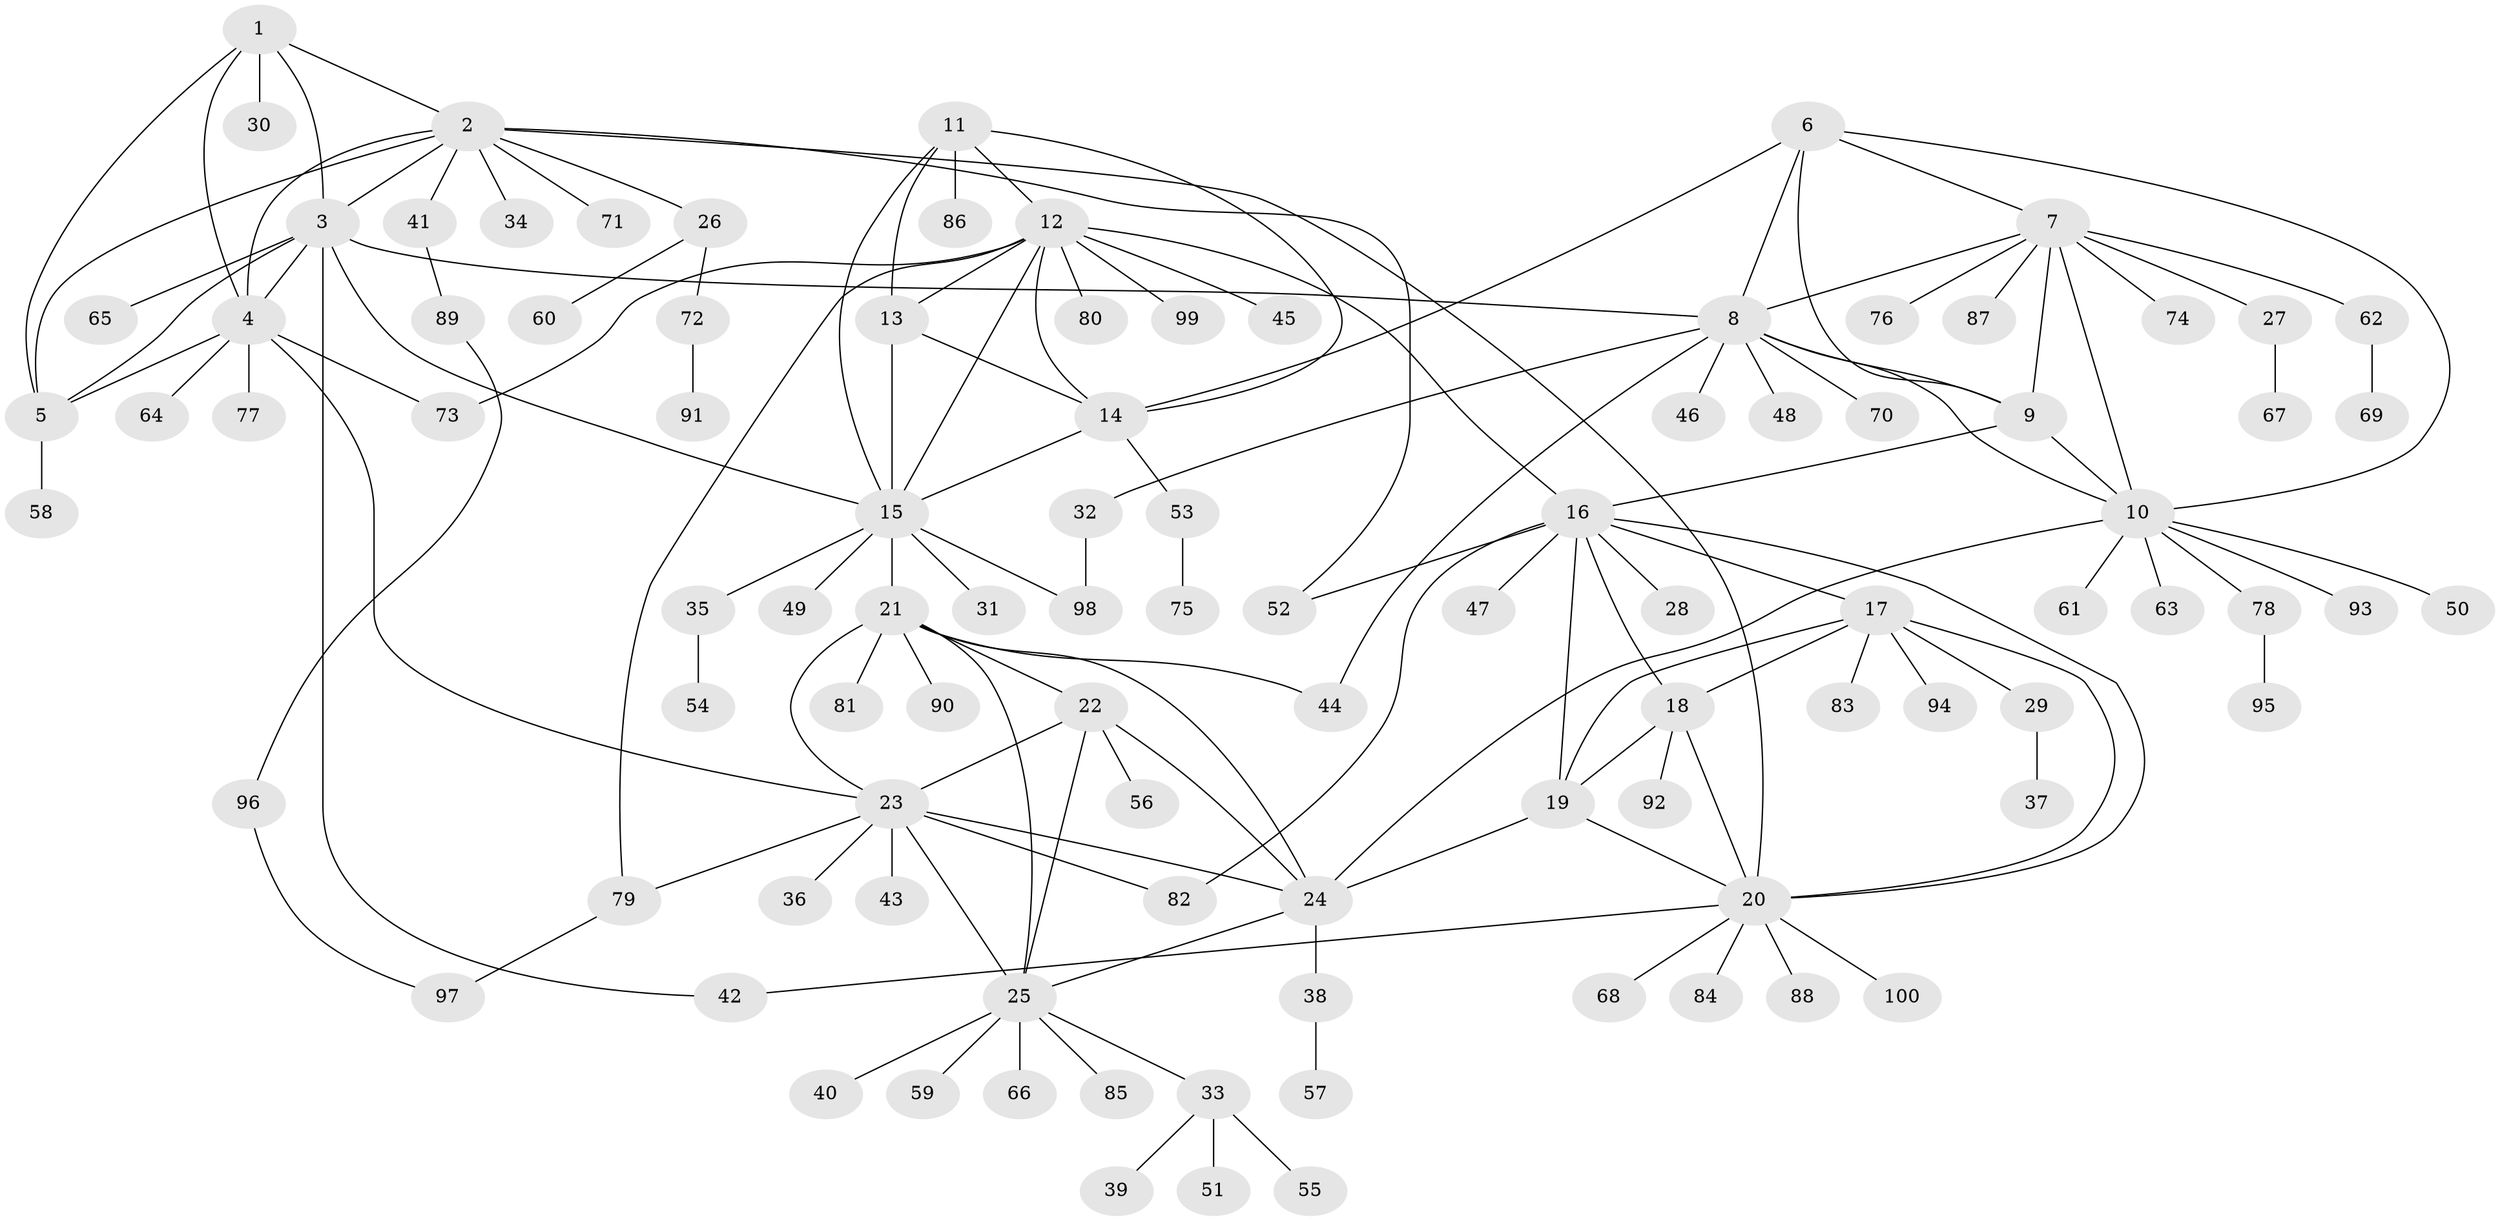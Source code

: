 // coarse degree distribution, {5: 0.05714285714285714, 4: 0.04285714285714286, 7: 0.04285714285714286, 1: 0.5, 8: 0.1, 2: 0.15714285714285714, 9: 0.02857142857142857, 3: 0.02857142857142857, 6: 0.04285714285714286}
// Generated by graph-tools (version 1.1) at 2025/37/03/04/25 23:37:31]
// undirected, 100 vertices, 143 edges
graph export_dot {
  node [color=gray90,style=filled];
  1;
  2;
  3;
  4;
  5;
  6;
  7;
  8;
  9;
  10;
  11;
  12;
  13;
  14;
  15;
  16;
  17;
  18;
  19;
  20;
  21;
  22;
  23;
  24;
  25;
  26;
  27;
  28;
  29;
  30;
  31;
  32;
  33;
  34;
  35;
  36;
  37;
  38;
  39;
  40;
  41;
  42;
  43;
  44;
  45;
  46;
  47;
  48;
  49;
  50;
  51;
  52;
  53;
  54;
  55;
  56;
  57;
  58;
  59;
  60;
  61;
  62;
  63;
  64;
  65;
  66;
  67;
  68;
  69;
  70;
  71;
  72;
  73;
  74;
  75;
  76;
  77;
  78;
  79;
  80;
  81;
  82;
  83;
  84;
  85;
  86;
  87;
  88;
  89;
  90;
  91;
  92;
  93;
  94;
  95;
  96;
  97;
  98;
  99;
  100;
  1 -- 2;
  1 -- 3;
  1 -- 4;
  1 -- 5;
  1 -- 30;
  2 -- 3;
  2 -- 4;
  2 -- 5;
  2 -- 20;
  2 -- 26;
  2 -- 34;
  2 -- 41;
  2 -- 52;
  2 -- 71;
  3 -- 4;
  3 -- 5;
  3 -- 8;
  3 -- 15;
  3 -- 42;
  3 -- 65;
  4 -- 5;
  4 -- 23;
  4 -- 64;
  4 -- 73;
  4 -- 77;
  5 -- 58;
  6 -- 7;
  6 -- 8;
  6 -- 9;
  6 -- 10;
  6 -- 14;
  7 -- 8;
  7 -- 9;
  7 -- 10;
  7 -- 27;
  7 -- 62;
  7 -- 74;
  7 -- 76;
  7 -- 87;
  8 -- 9;
  8 -- 10;
  8 -- 32;
  8 -- 44;
  8 -- 46;
  8 -- 48;
  8 -- 70;
  9 -- 10;
  9 -- 16;
  10 -- 24;
  10 -- 50;
  10 -- 61;
  10 -- 63;
  10 -- 78;
  10 -- 93;
  11 -- 12;
  11 -- 13;
  11 -- 14;
  11 -- 15;
  11 -- 86;
  12 -- 13;
  12 -- 14;
  12 -- 15;
  12 -- 16;
  12 -- 45;
  12 -- 73;
  12 -- 79;
  12 -- 80;
  12 -- 99;
  13 -- 14;
  13 -- 15;
  14 -- 15;
  14 -- 53;
  15 -- 21;
  15 -- 31;
  15 -- 35;
  15 -- 49;
  15 -- 98;
  16 -- 17;
  16 -- 18;
  16 -- 19;
  16 -- 20;
  16 -- 28;
  16 -- 47;
  16 -- 52;
  16 -- 82;
  17 -- 18;
  17 -- 19;
  17 -- 20;
  17 -- 29;
  17 -- 83;
  17 -- 94;
  18 -- 19;
  18 -- 20;
  18 -- 92;
  19 -- 20;
  19 -- 24;
  20 -- 42;
  20 -- 68;
  20 -- 84;
  20 -- 88;
  20 -- 100;
  21 -- 22;
  21 -- 23;
  21 -- 24;
  21 -- 25;
  21 -- 44;
  21 -- 81;
  21 -- 90;
  22 -- 23;
  22 -- 24;
  22 -- 25;
  22 -- 56;
  23 -- 24;
  23 -- 25;
  23 -- 36;
  23 -- 43;
  23 -- 79;
  23 -- 82;
  24 -- 25;
  24 -- 38;
  25 -- 33;
  25 -- 40;
  25 -- 59;
  25 -- 66;
  25 -- 85;
  26 -- 60;
  26 -- 72;
  27 -- 67;
  29 -- 37;
  32 -- 98;
  33 -- 39;
  33 -- 51;
  33 -- 55;
  35 -- 54;
  38 -- 57;
  41 -- 89;
  53 -- 75;
  62 -- 69;
  72 -- 91;
  78 -- 95;
  79 -- 97;
  89 -- 96;
  96 -- 97;
}
